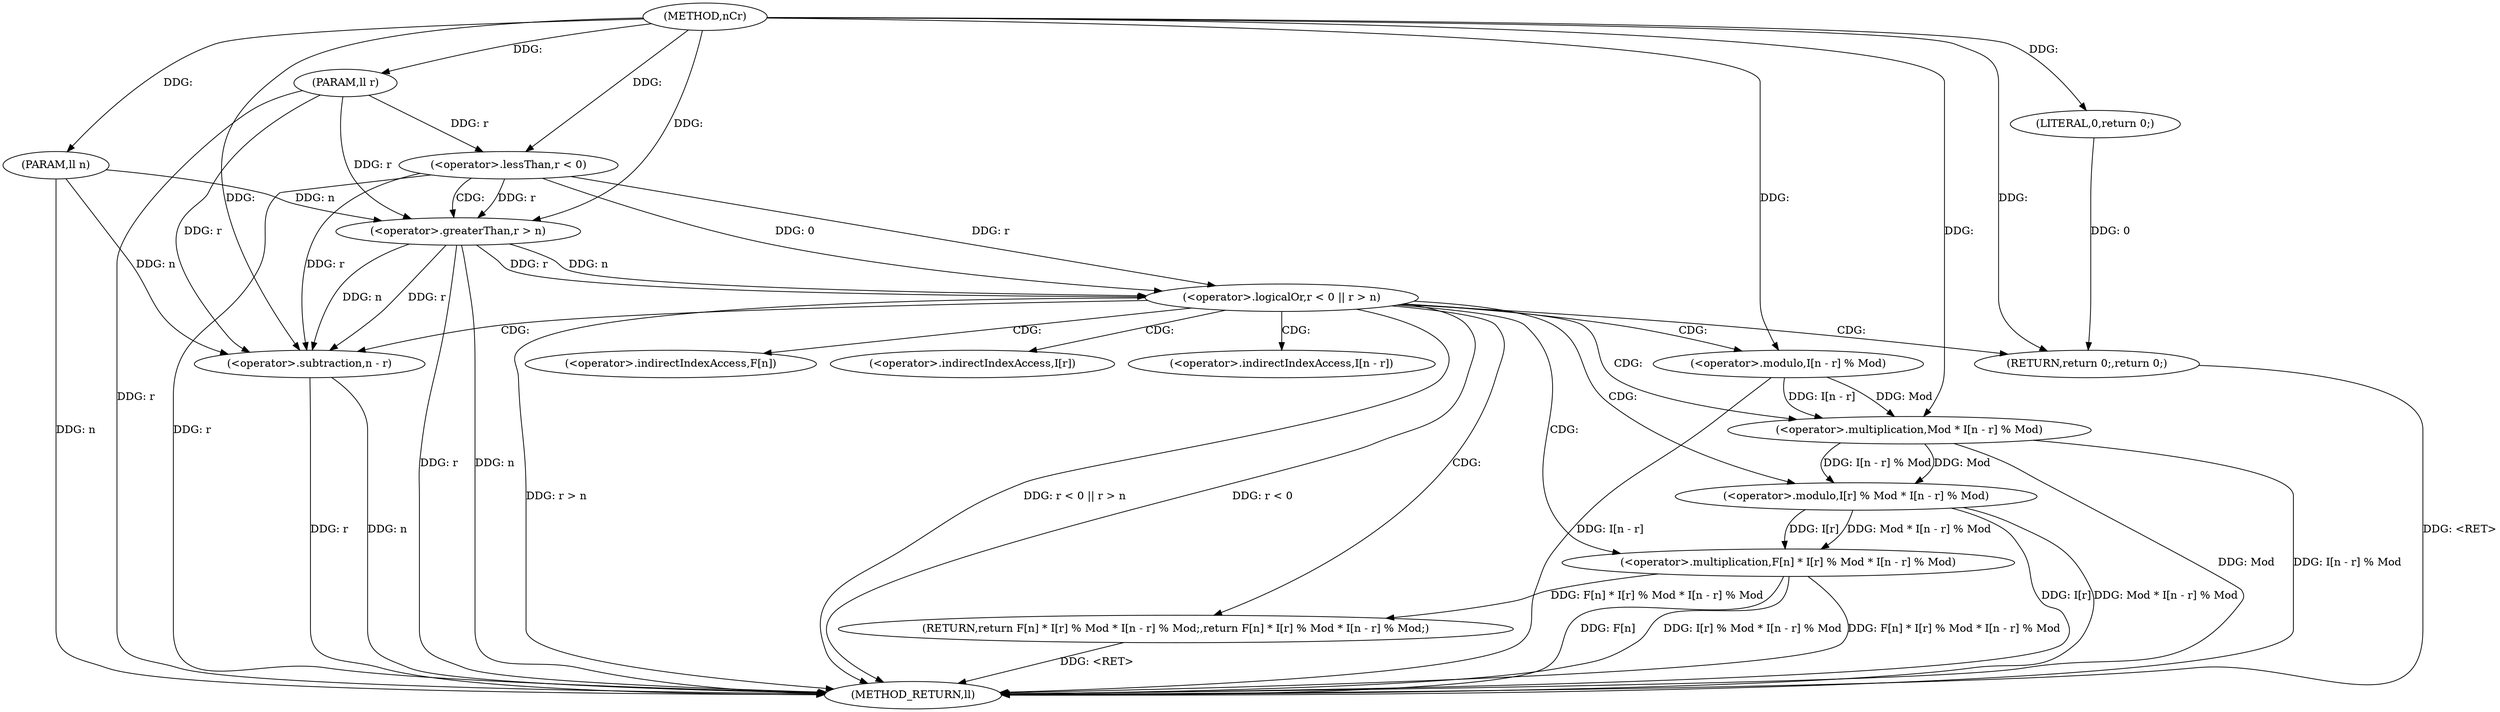 digraph "nCr" {  
"1000135" [label = "(METHOD,nCr)" ]
"1000167" [label = "(METHOD_RETURN,ll)" ]
"1000136" [label = "(PARAM,ll n)" ]
"1000137" [label = "(PARAM,ll r)" ]
"1000149" [label = "(RETURN,return F[n] * I[r] % Mod * I[n - r] % Mod;,return F[n] * I[r] % Mod * I[n - r] % Mod;)" ]
"1000140" [label = "(<operator>.logicalOr,r < 0 || r > n)" ]
"1000147" [label = "(RETURN,return 0;,return 0;)" ]
"1000150" [label = "(<operator>.multiplication,F[n] * I[r] % Mod * I[n - r] % Mod)" ]
"1000148" [label = "(LITERAL,0,return 0;)" ]
"1000141" [label = "(<operator>.lessThan,r < 0)" ]
"1000144" [label = "(<operator>.greaterThan,r > n)" ]
"1000154" [label = "(<operator>.modulo,I[r] % Mod * I[n - r] % Mod)" ]
"1000158" [label = "(<operator>.multiplication,Mod * I[n - r] % Mod)" ]
"1000160" [label = "(<operator>.modulo,I[n - r] % Mod)" ]
"1000163" [label = "(<operator>.subtraction,n - r)" ]
"1000151" [label = "(<operator>.indirectIndexAccess,F[n])" ]
"1000155" [label = "(<operator>.indirectIndexAccess,I[r])" ]
"1000161" [label = "(<operator>.indirectIndexAccess,I[n - r])" ]
  "1000147" -> "1000167"  [ label = "DDG: <RET>"] 
  "1000149" -> "1000167"  [ label = "DDG: <RET>"] 
  "1000136" -> "1000167"  [ label = "DDG: n"] 
  "1000137" -> "1000167"  [ label = "DDG: r"] 
  "1000141" -> "1000167"  [ label = "DDG: r"] 
  "1000140" -> "1000167"  [ label = "DDG: r < 0"] 
  "1000144" -> "1000167"  [ label = "DDG: r"] 
  "1000144" -> "1000167"  [ label = "DDG: n"] 
  "1000140" -> "1000167"  [ label = "DDG: r > n"] 
  "1000140" -> "1000167"  [ label = "DDG: r < 0 || r > n"] 
  "1000150" -> "1000167"  [ label = "DDG: F[n]"] 
  "1000154" -> "1000167"  [ label = "DDG: I[r]"] 
  "1000158" -> "1000167"  [ label = "DDG: Mod"] 
  "1000163" -> "1000167"  [ label = "DDG: n"] 
  "1000163" -> "1000167"  [ label = "DDG: r"] 
  "1000160" -> "1000167"  [ label = "DDG: I[n - r]"] 
  "1000158" -> "1000167"  [ label = "DDG: I[n - r] % Mod"] 
  "1000154" -> "1000167"  [ label = "DDG: Mod * I[n - r] % Mod"] 
  "1000150" -> "1000167"  [ label = "DDG: I[r] % Mod * I[n - r] % Mod"] 
  "1000150" -> "1000167"  [ label = "DDG: F[n] * I[r] % Mod * I[n - r] % Mod"] 
  "1000135" -> "1000136"  [ label = "DDG: "] 
  "1000135" -> "1000137"  [ label = "DDG: "] 
  "1000150" -> "1000149"  [ label = "DDG: F[n] * I[r] % Mod * I[n - r] % Mod"] 
  "1000148" -> "1000147"  [ label = "DDG: 0"] 
  "1000135" -> "1000147"  [ label = "DDG: "] 
  "1000141" -> "1000140"  [ label = "DDG: r"] 
  "1000141" -> "1000140"  [ label = "DDG: 0"] 
  "1000144" -> "1000140"  [ label = "DDG: n"] 
  "1000144" -> "1000140"  [ label = "DDG: r"] 
  "1000135" -> "1000148"  [ label = "DDG: "] 
  "1000154" -> "1000150"  [ label = "DDG: I[r]"] 
  "1000154" -> "1000150"  [ label = "DDG: Mod * I[n - r] % Mod"] 
  "1000137" -> "1000141"  [ label = "DDG: r"] 
  "1000135" -> "1000141"  [ label = "DDG: "] 
  "1000141" -> "1000144"  [ label = "DDG: r"] 
  "1000137" -> "1000144"  [ label = "DDG: r"] 
  "1000135" -> "1000144"  [ label = "DDG: "] 
  "1000136" -> "1000144"  [ label = "DDG: n"] 
  "1000158" -> "1000154"  [ label = "DDG: I[n - r] % Mod"] 
  "1000158" -> "1000154"  [ label = "DDG: Mod"] 
  "1000160" -> "1000158"  [ label = "DDG: Mod"] 
  "1000135" -> "1000158"  [ label = "DDG: "] 
  "1000160" -> "1000158"  [ label = "DDG: I[n - r]"] 
  "1000135" -> "1000160"  [ label = "DDG: "] 
  "1000144" -> "1000163"  [ label = "DDG: n"] 
  "1000136" -> "1000163"  [ label = "DDG: n"] 
  "1000135" -> "1000163"  [ label = "DDG: "] 
  "1000141" -> "1000163"  [ label = "DDG: r"] 
  "1000144" -> "1000163"  [ label = "DDG: r"] 
  "1000137" -> "1000163"  [ label = "DDG: r"] 
  "1000140" -> "1000163"  [ label = "CDG: "] 
  "1000140" -> "1000155"  [ label = "CDG: "] 
  "1000140" -> "1000154"  [ label = "CDG: "] 
  "1000140" -> "1000161"  [ label = "CDG: "] 
  "1000140" -> "1000147"  [ label = "CDG: "] 
  "1000140" -> "1000151"  [ label = "CDG: "] 
  "1000140" -> "1000160"  [ label = "CDG: "] 
  "1000140" -> "1000150"  [ label = "CDG: "] 
  "1000140" -> "1000149"  [ label = "CDG: "] 
  "1000140" -> "1000158"  [ label = "CDG: "] 
  "1000141" -> "1000144"  [ label = "CDG: "] 
}
